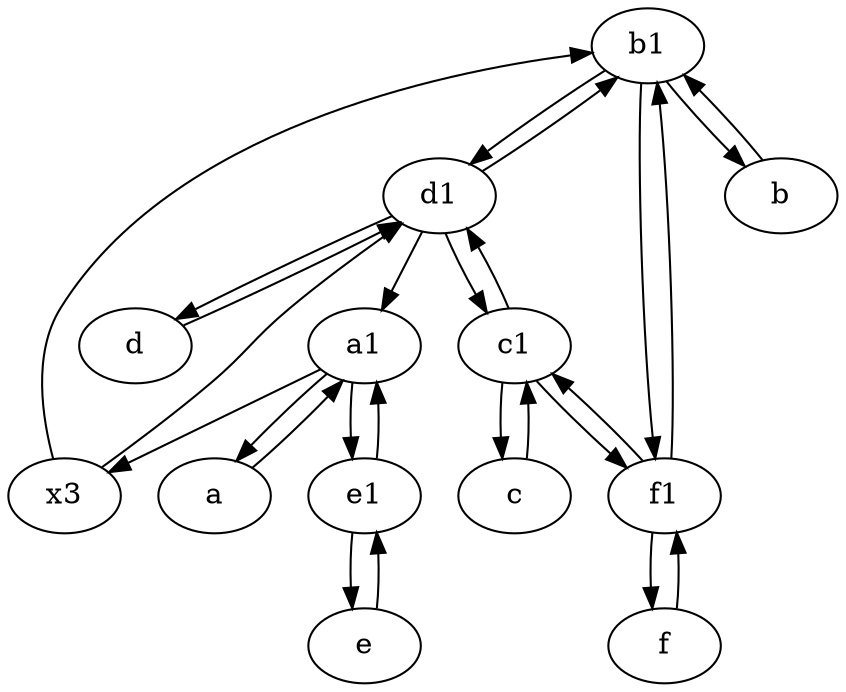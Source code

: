 digraph  {
	b1 [pos="45,20!"];
	a [pos="40,10!"];
	e1 [pos="25,45!"];
	f [pos="15,45!"];
	d1 [pos="25,30!"];
	x3;
	d [pos="20,30!"];
	c [pos="20,10!"];
	e [pos="30,50!"];
	a1 [pos="40,15!"];
	c1 [pos="30,15!"];
	b [pos="50,20!"];
	f1;
	f -> f1;
	a1 -> a;
	d1 -> c1;
	c -> c1;
	a1 -> e1;
	b -> b1;
	x3 -> b1;
	c1 -> f1;
	c1 -> c;
	b1 -> d1;
	d1 -> b1;
	a1 -> x3;
	e -> e1;
	x3 -> d1;
	f1 -> b1;
	f1 -> c1;
	e1 -> e;
	b1 -> b;
	e1 -> a1;
	f1 -> f;
	a -> a1;
	d -> d1;
	d1 -> a1;
	b1 -> f1;
	d1 -> d;
	c1 -> d1;

	}